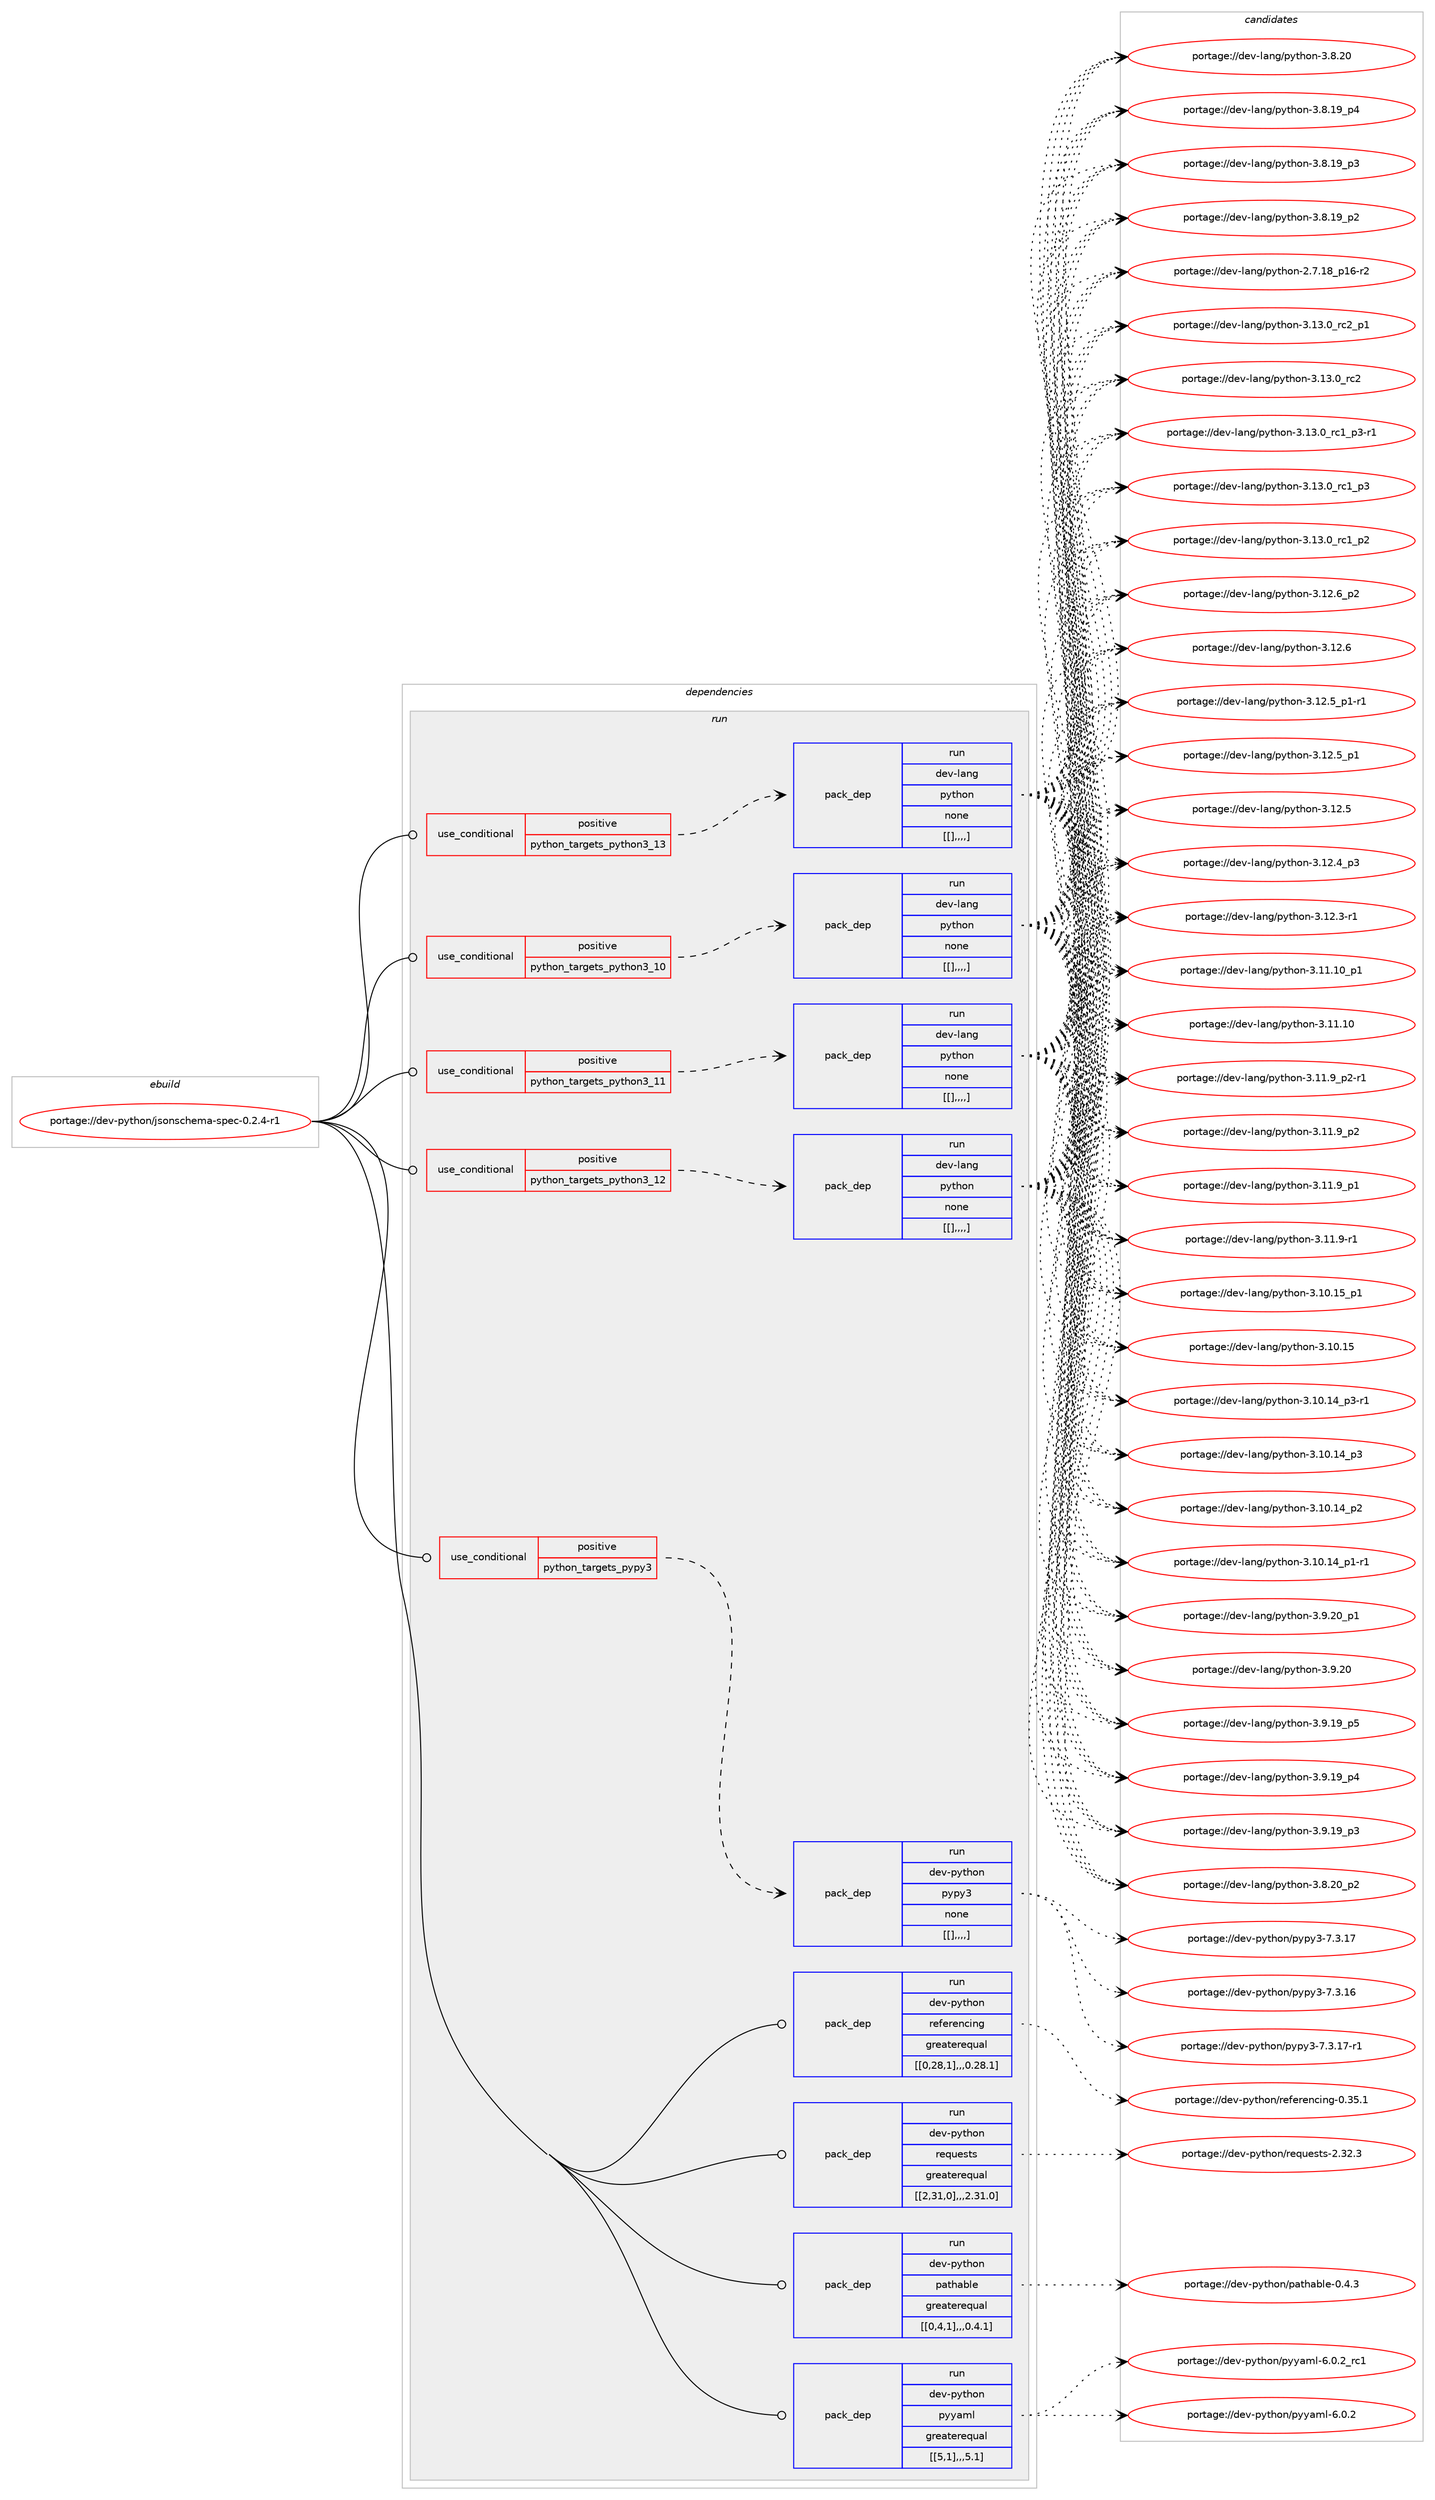 digraph prolog {

# *************
# Graph options
# *************

newrank=true;
concentrate=true;
compound=true;
graph [rankdir=LR,fontname=Helvetica,fontsize=10,ranksep=1.5];#, ranksep=2.5, nodesep=0.2];
edge  [arrowhead=vee];
node  [fontname=Helvetica,fontsize=10];

# **********
# The ebuild
# **********

subgraph cluster_leftcol {
color=gray;
label=<<i>ebuild</i>>;
id [label="portage://dev-python/jsonschema-spec-0.2.4-r1", color=red, width=4, href="../dev-python/jsonschema-spec-0.2.4-r1.svg"];
}

# ****************
# The dependencies
# ****************

subgraph cluster_midcol {
color=gray;
label=<<i>dependencies</i>>;
subgraph cluster_compile {
fillcolor="#eeeeee";
style=filled;
label=<<i>compile</i>>;
}
subgraph cluster_compileandrun {
fillcolor="#eeeeee";
style=filled;
label=<<i>compile and run</i>>;
}
subgraph cluster_run {
fillcolor="#eeeeee";
style=filled;
label=<<i>run</i>>;
subgraph cond35130 {
dependency150967 [label=<<TABLE BORDER="0" CELLBORDER="1" CELLSPACING="0" CELLPADDING="4"><TR><TD ROWSPAN="3" CELLPADDING="10">use_conditional</TD></TR><TR><TD>positive</TD></TR><TR><TD>python_targets_pypy3</TD></TR></TABLE>>, shape=none, color=red];
subgraph pack114623 {
dependency150968 [label=<<TABLE BORDER="0" CELLBORDER="1" CELLSPACING="0" CELLPADDING="4" WIDTH="220"><TR><TD ROWSPAN="6" CELLPADDING="30">pack_dep</TD></TR><TR><TD WIDTH="110">run</TD></TR><TR><TD>dev-python</TD></TR><TR><TD>pypy3</TD></TR><TR><TD>none</TD></TR><TR><TD>[[],,,,]</TD></TR></TABLE>>, shape=none, color=blue];
}
dependency150967:e -> dependency150968:w [weight=20,style="dashed",arrowhead="vee"];
}
id:e -> dependency150967:w [weight=20,style="solid",arrowhead="odot"];
subgraph cond35131 {
dependency150969 [label=<<TABLE BORDER="0" CELLBORDER="1" CELLSPACING="0" CELLPADDING="4"><TR><TD ROWSPAN="3" CELLPADDING="10">use_conditional</TD></TR><TR><TD>positive</TD></TR><TR><TD>python_targets_python3_10</TD></TR></TABLE>>, shape=none, color=red];
subgraph pack114624 {
dependency150970 [label=<<TABLE BORDER="0" CELLBORDER="1" CELLSPACING="0" CELLPADDING="4" WIDTH="220"><TR><TD ROWSPAN="6" CELLPADDING="30">pack_dep</TD></TR><TR><TD WIDTH="110">run</TD></TR><TR><TD>dev-lang</TD></TR><TR><TD>python</TD></TR><TR><TD>none</TD></TR><TR><TD>[[],,,,]</TD></TR></TABLE>>, shape=none, color=blue];
}
dependency150969:e -> dependency150970:w [weight=20,style="dashed",arrowhead="vee"];
}
id:e -> dependency150969:w [weight=20,style="solid",arrowhead="odot"];
subgraph cond35132 {
dependency150971 [label=<<TABLE BORDER="0" CELLBORDER="1" CELLSPACING="0" CELLPADDING="4"><TR><TD ROWSPAN="3" CELLPADDING="10">use_conditional</TD></TR><TR><TD>positive</TD></TR><TR><TD>python_targets_python3_11</TD></TR></TABLE>>, shape=none, color=red];
subgraph pack114625 {
dependency150972 [label=<<TABLE BORDER="0" CELLBORDER="1" CELLSPACING="0" CELLPADDING="4" WIDTH="220"><TR><TD ROWSPAN="6" CELLPADDING="30">pack_dep</TD></TR><TR><TD WIDTH="110">run</TD></TR><TR><TD>dev-lang</TD></TR><TR><TD>python</TD></TR><TR><TD>none</TD></TR><TR><TD>[[],,,,]</TD></TR></TABLE>>, shape=none, color=blue];
}
dependency150971:e -> dependency150972:w [weight=20,style="dashed",arrowhead="vee"];
}
id:e -> dependency150971:w [weight=20,style="solid",arrowhead="odot"];
subgraph cond35133 {
dependency150973 [label=<<TABLE BORDER="0" CELLBORDER="1" CELLSPACING="0" CELLPADDING="4"><TR><TD ROWSPAN="3" CELLPADDING="10">use_conditional</TD></TR><TR><TD>positive</TD></TR><TR><TD>python_targets_python3_12</TD></TR></TABLE>>, shape=none, color=red];
subgraph pack114626 {
dependency150974 [label=<<TABLE BORDER="0" CELLBORDER="1" CELLSPACING="0" CELLPADDING="4" WIDTH="220"><TR><TD ROWSPAN="6" CELLPADDING="30">pack_dep</TD></TR><TR><TD WIDTH="110">run</TD></TR><TR><TD>dev-lang</TD></TR><TR><TD>python</TD></TR><TR><TD>none</TD></TR><TR><TD>[[],,,,]</TD></TR></TABLE>>, shape=none, color=blue];
}
dependency150973:e -> dependency150974:w [weight=20,style="dashed",arrowhead="vee"];
}
id:e -> dependency150973:w [weight=20,style="solid",arrowhead="odot"];
subgraph cond35134 {
dependency150975 [label=<<TABLE BORDER="0" CELLBORDER="1" CELLSPACING="0" CELLPADDING="4"><TR><TD ROWSPAN="3" CELLPADDING="10">use_conditional</TD></TR><TR><TD>positive</TD></TR><TR><TD>python_targets_python3_13</TD></TR></TABLE>>, shape=none, color=red];
subgraph pack114627 {
dependency150976 [label=<<TABLE BORDER="0" CELLBORDER="1" CELLSPACING="0" CELLPADDING="4" WIDTH="220"><TR><TD ROWSPAN="6" CELLPADDING="30">pack_dep</TD></TR><TR><TD WIDTH="110">run</TD></TR><TR><TD>dev-lang</TD></TR><TR><TD>python</TD></TR><TR><TD>none</TD></TR><TR><TD>[[],,,,]</TD></TR></TABLE>>, shape=none, color=blue];
}
dependency150975:e -> dependency150976:w [weight=20,style="dashed",arrowhead="vee"];
}
id:e -> dependency150975:w [weight=20,style="solid",arrowhead="odot"];
subgraph pack114628 {
dependency150977 [label=<<TABLE BORDER="0" CELLBORDER="1" CELLSPACING="0" CELLPADDING="4" WIDTH="220"><TR><TD ROWSPAN="6" CELLPADDING="30">pack_dep</TD></TR><TR><TD WIDTH="110">run</TD></TR><TR><TD>dev-python</TD></TR><TR><TD>pathable</TD></TR><TR><TD>greaterequal</TD></TR><TR><TD>[[0,4,1],,,0.4.1]</TD></TR></TABLE>>, shape=none, color=blue];
}
id:e -> dependency150977:w [weight=20,style="solid",arrowhead="odot"];
subgraph pack114629 {
dependency150978 [label=<<TABLE BORDER="0" CELLBORDER="1" CELLSPACING="0" CELLPADDING="4" WIDTH="220"><TR><TD ROWSPAN="6" CELLPADDING="30">pack_dep</TD></TR><TR><TD WIDTH="110">run</TD></TR><TR><TD>dev-python</TD></TR><TR><TD>pyyaml</TD></TR><TR><TD>greaterequal</TD></TR><TR><TD>[[5,1],,,5.1]</TD></TR></TABLE>>, shape=none, color=blue];
}
id:e -> dependency150978:w [weight=20,style="solid",arrowhead="odot"];
subgraph pack114630 {
dependency150979 [label=<<TABLE BORDER="0" CELLBORDER="1" CELLSPACING="0" CELLPADDING="4" WIDTH="220"><TR><TD ROWSPAN="6" CELLPADDING="30">pack_dep</TD></TR><TR><TD WIDTH="110">run</TD></TR><TR><TD>dev-python</TD></TR><TR><TD>referencing</TD></TR><TR><TD>greaterequal</TD></TR><TR><TD>[[0,28,1],,,0.28.1]</TD></TR></TABLE>>, shape=none, color=blue];
}
id:e -> dependency150979:w [weight=20,style="solid",arrowhead="odot"];
subgraph pack114631 {
dependency150980 [label=<<TABLE BORDER="0" CELLBORDER="1" CELLSPACING="0" CELLPADDING="4" WIDTH="220"><TR><TD ROWSPAN="6" CELLPADDING="30">pack_dep</TD></TR><TR><TD WIDTH="110">run</TD></TR><TR><TD>dev-python</TD></TR><TR><TD>requests</TD></TR><TR><TD>greaterequal</TD></TR><TR><TD>[[2,31,0],,,2.31.0]</TD></TR></TABLE>>, shape=none, color=blue];
}
id:e -> dependency150980:w [weight=20,style="solid",arrowhead="odot"];
}
}

# **************
# The candidates
# **************

subgraph cluster_choices {
rank=same;
color=gray;
label=<<i>candidates</i>>;

subgraph choice114623 {
color=black;
nodesep=1;
choice100101118451121211161041111104711212111212151455546514649554511449 [label="portage://dev-python/pypy3-7.3.17-r1", color=red, width=4,href="../dev-python/pypy3-7.3.17-r1.svg"];
choice10010111845112121116104111110471121211121215145554651464955 [label="portage://dev-python/pypy3-7.3.17", color=red, width=4,href="../dev-python/pypy3-7.3.17.svg"];
choice10010111845112121116104111110471121211121215145554651464954 [label="portage://dev-python/pypy3-7.3.16", color=red, width=4,href="../dev-python/pypy3-7.3.16.svg"];
dependency150968:e -> choice100101118451121211161041111104711212111212151455546514649554511449:w [style=dotted,weight="100"];
dependency150968:e -> choice10010111845112121116104111110471121211121215145554651464955:w [style=dotted,weight="100"];
dependency150968:e -> choice10010111845112121116104111110471121211121215145554651464954:w [style=dotted,weight="100"];
}
subgraph choice114624 {
color=black;
nodesep=1;
choice100101118451089711010347112121116104111110455146495146489511499509511249 [label="portage://dev-lang/python-3.13.0_rc2_p1", color=red, width=4,href="../dev-lang/python-3.13.0_rc2_p1.svg"];
choice10010111845108971101034711212111610411111045514649514648951149950 [label="portage://dev-lang/python-3.13.0_rc2", color=red, width=4,href="../dev-lang/python-3.13.0_rc2.svg"];
choice1001011184510897110103471121211161041111104551464951464895114994995112514511449 [label="portage://dev-lang/python-3.13.0_rc1_p3-r1", color=red, width=4,href="../dev-lang/python-3.13.0_rc1_p3-r1.svg"];
choice100101118451089711010347112121116104111110455146495146489511499499511251 [label="portage://dev-lang/python-3.13.0_rc1_p3", color=red, width=4,href="../dev-lang/python-3.13.0_rc1_p3.svg"];
choice100101118451089711010347112121116104111110455146495146489511499499511250 [label="portage://dev-lang/python-3.13.0_rc1_p2", color=red, width=4,href="../dev-lang/python-3.13.0_rc1_p2.svg"];
choice100101118451089711010347112121116104111110455146495046549511250 [label="portage://dev-lang/python-3.12.6_p2", color=red, width=4,href="../dev-lang/python-3.12.6_p2.svg"];
choice10010111845108971101034711212111610411111045514649504654 [label="portage://dev-lang/python-3.12.6", color=red, width=4,href="../dev-lang/python-3.12.6.svg"];
choice1001011184510897110103471121211161041111104551464950465395112494511449 [label="portage://dev-lang/python-3.12.5_p1-r1", color=red, width=4,href="../dev-lang/python-3.12.5_p1-r1.svg"];
choice100101118451089711010347112121116104111110455146495046539511249 [label="portage://dev-lang/python-3.12.5_p1", color=red, width=4,href="../dev-lang/python-3.12.5_p1.svg"];
choice10010111845108971101034711212111610411111045514649504653 [label="portage://dev-lang/python-3.12.5", color=red, width=4,href="../dev-lang/python-3.12.5.svg"];
choice100101118451089711010347112121116104111110455146495046529511251 [label="portage://dev-lang/python-3.12.4_p3", color=red, width=4,href="../dev-lang/python-3.12.4_p3.svg"];
choice100101118451089711010347112121116104111110455146495046514511449 [label="portage://dev-lang/python-3.12.3-r1", color=red, width=4,href="../dev-lang/python-3.12.3-r1.svg"];
choice10010111845108971101034711212111610411111045514649494649489511249 [label="portage://dev-lang/python-3.11.10_p1", color=red, width=4,href="../dev-lang/python-3.11.10_p1.svg"];
choice1001011184510897110103471121211161041111104551464949464948 [label="portage://dev-lang/python-3.11.10", color=red, width=4,href="../dev-lang/python-3.11.10.svg"];
choice1001011184510897110103471121211161041111104551464949465795112504511449 [label="portage://dev-lang/python-3.11.9_p2-r1", color=red, width=4,href="../dev-lang/python-3.11.9_p2-r1.svg"];
choice100101118451089711010347112121116104111110455146494946579511250 [label="portage://dev-lang/python-3.11.9_p2", color=red, width=4,href="../dev-lang/python-3.11.9_p2.svg"];
choice100101118451089711010347112121116104111110455146494946579511249 [label="portage://dev-lang/python-3.11.9_p1", color=red, width=4,href="../dev-lang/python-3.11.9_p1.svg"];
choice100101118451089711010347112121116104111110455146494946574511449 [label="portage://dev-lang/python-3.11.9-r1", color=red, width=4,href="../dev-lang/python-3.11.9-r1.svg"];
choice10010111845108971101034711212111610411111045514649484649539511249 [label="portage://dev-lang/python-3.10.15_p1", color=red, width=4,href="../dev-lang/python-3.10.15_p1.svg"];
choice1001011184510897110103471121211161041111104551464948464953 [label="portage://dev-lang/python-3.10.15", color=red, width=4,href="../dev-lang/python-3.10.15.svg"];
choice100101118451089711010347112121116104111110455146494846495295112514511449 [label="portage://dev-lang/python-3.10.14_p3-r1", color=red, width=4,href="../dev-lang/python-3.10.14_p3-r1.svg"];
choice10010111845108971101034711212111610411111045514649484649529511251 [label="portage://dev-lang/python-3.10.14_p3", color=red, width=4,href="../dev-lang/python-3.10.14_p3.svg"];
choice10010111845108971101034711212111610411111045514649484649529511250 [label="portage://dev-lang/python-3.10.14_p2", color=red, width=4,href="../dev-lang/python-3.10.14_p2.svg"];
choice100101118451089711010347112121116104111110455146494846495295112494511449 [label="portage://dev-lang/python-3.10.14_p1-r1", color=red, width=4,href="../dev-lang/python-3.10.14_p1-r1.svg"];
choice100101118451089711010347112121116104111110455146574650489511249 [label="portage://dev-lang/python-3.9.20_p1", color=red, width=4,href="../dev-lang/python-3.9.20_p1.svg"];
choice10010111845108971101034711212111610411111045514657465048 [label="portage://dev-lang/python-3.9.20", color=red, width=4,href="../dev-lang/python-3.9.20.svg"];
choice100101118451089711010347112121116104111110455146574649579511253 [label="portage://dev-lang/python-3.9.19_p5", color=red, width=4,href="../dev-lang/python-3.9.19_p5.svg"];
choice100101118451089711010347112121116104111110455146574649579511252 [label="portage://dev-lang/python-3.9.19_p4", color=red, width=4,href="../dev-lang/python-3.9.19_p4.svg"];
choice100101118451089711010347112121116104111110455146574649579511251 [label="portage://dev-lang/python-3.9.19_p3", color=red, width=4,href="../dev-lang/python-3.9.19_p3.svg"];
choice100101118451089711010347112121116104111110455146564650489511250 [label="portage://dev-lang/python-3.8.20_p2", color=red, width=4,href="../dev-lang/python-3.8.20_p2.svg"];
choice10010111845108971101034711212111610411111045514656465048 [label="portage://dev-lang/python-3.8.20", color=red, width=4,href="../dev-lang/python-3.8.20.svg"];
choice100101118451089711010347112121116104111110455146564649579511252 [label="portage://dev-lang/python-3.8.19_p4", color=red, width=4,href="../dev-lang/python-3.8.19_p4.svg"];
choice100101118451089711010347112121116104111110455146564649579511251 [label="portage://dev-lang/python-3.8.19_p3", color=red, width=4,href="../dev-lang/python-3.8.19_p3.svg"];
choice100101118451089711010347112121116104111110455146564649579511250 [label="portage://dev-lang/python-3.8.19_p2", color=red, width=4,href="../dev-lang/python-3.8.19_p2.svg"];
choice100101118451089711010347112121116104111110455046554649569511249544511450 [label="portage://dev-lang/python-2.7.18_p16-r2", color=red, width=4,href="../dev-lang/python-2.7.18_p16-r2.svg"];
dependency150970:e -> choice100101118451089711010347112121116104111110455146495146489511499509511249:w [style=dotted,weight="100"];
dependency150970:e -> choice10010111845108971101034711212111610411111045514649514648951149950:w [style=dotted,weight="100"];
dependency150970:e -> choice1001011184510897110103471121211161041111104551464951464895114994995112514511449:w [style=dotted,weight="100"];
dependency150970:e -> choice100101118451089711010347112121116104111110455146495146489511499499511251:w [style=dotted,weight="100"];
dependency150970:e -> choice100101118451089711010347112121116104111110455146495146489511499499511250:w [style=dotted,weight="100"];
dependency150970:e -> choice100101118451089711010347112121116104111110455146495046549511250:w [style=dotted,weight="100"];
dependency150970:e -> choice10010111845108971101034711212111610411111045514649504654:w [style=dotted,weight="100"];
dependency150970:e -> choice1001011184510897110103471121211161041111104551464950465395112494511449:w [style=dotted,weight="100"];
dependency150970:e -> choice100101118451089711010347112121116104111110455146495046539511249:w [style=dotted,weight="100"];
dependency150970:e -> choice10010111845108971101034711212111610411111045514649504653:w [style=dotted,weight="100"];
dependency150970:e -> choice100101118451089711010347112121116104111110455146495046529511251:w [style=dotted,weight="100"];
dependency150970:e -> choice100101118451089711010347112121116104111110455146495046514511449:w [style=dotted,weight="100"];
dependency150970:e -> choice10010111845108971101034711212111610411111045514649494649489511249:w [style=dotted,weight="100"];
dependency150970:e -> choice1001011184510897110103471121211161041111104551464949464948:w [style=dotted,weight="100"];
dependency150970:e -> choice1001011184510897110103471121211161041111104551464949465795112504511449:w [style=dotted,weight="100"];
dependency150970:e -> choice100101118451089711010347112121116104111110455146494946579511250:w [style=dotted,weight="100"];
dependency150970:e -> choice100101118451089711010347112121116104111110455146494946579511249:w [style=dotted,weight="100"];
dependency150970:e -> choice100101118451089711010347112121116104111110455146494946574511449:w [style=dotted,weight="100"];
dependency150970:e -> choice10010111845108971101034711212111610411111045514649484649539511249:w [style=dotted,weight="100"];
dependency150970:e -> choice1001011184510897110103471121211161041111104551464948464953:w [style=dotted,weight="100"];
dependency150970:e -> choice100101118451089711010347112121116104111110455146494846495295112514511449:w [style=dotted,weight="100"];
dependency150970:e -> choice10010111845108971101034711212111610411111045514649484649529511251:w [style=dotted,weight="100"];
dependency150970:e -> choice10010111845108971101034711212111610411111045514649484649529511250:w [style=dotted,weight="100"];
dependency150970:e -> choice100101118451089711010347112121116104111110455146494846495295112494511449:w [style=dotted,weight="100"];
dependency150970:e -> choice100101118451089711010347112121116104111110455146574650489511249:w [style=dotted,weight="100"];
dependency150970:e -> choice10010111845108971101034711212111610411111045514657465048:w [style=dotted,weight="100"];
dependency150970:e -> choice100101118451089711010347112121116104111110455146574649579511253:w [style=dotted,weight="100"];
dependency150970:e -> choice100101118451089711010347112121116104111110455146574649579511252:w [style=dotted,weight="100"];
dependency150970:e -> choice100101118451089711010347112121116104111110455146574649579511251:w [style=dotted,weight="100"];
dependency150970:e -> choice100101118451089711010347112121116104111110455146564650489511250:w [style=dotted,weight="100"];
dependency150970:e -> choice10010111845108971101034711212111610411111045514656465048:w [style=dotted,weight="100"];
dependency150970:e -> choice100101118451089711010347112121116104111110455146564649579511252:w [style=dotted,weight="100"];
dependency150970:e -> choice100101118451089711010347112121116104111110455146564649579511251:w [style=dotted,weight="100"];
dependency150970:e -> choice100101118451089711010347112121116104111110455146564649579511250:w [style=dotted,weight="100"];
dependency150970:e -> choice100101118451089711010347112121116104111110455046554649569511249544511450:w [style=dotted,weight="100"];
}
subgraph choice114625 {
color=black;
nodesep=1;
choice100101118451089711010347112121116104111110455146495146489511499509511249 [label="portage://dev-lang/python-3.13.0_rc2_p1", color=red, width=4,href="../dev-lang/python-3.13.0_rc2_p1.svg"];
choice10010111845108971101034711212111610411111045514649514648951149950 [label="portage://dev-lang/python-3.13.0_rc2", color=red, width=4,href="../dev-lang/python-3.13.0_rc2.svg"];
choice1001011184510897110103471121211161041111104551464951464895114994995112514511449 [label="portage://dev-lang/python-3.13.0_rc1_p3-r1", color=red, width=4,href="../dev-lang/python-3.13.0_rc1_p3-r1.svg"];
choice100101118451089711010347112121116104111110455146495146489511499499511251 [label="portage://dev-lang/python-3.13.0_rc1_p3", color=red, width=4,href="../dev-lang/python-3.13.0_rc1_p3.svg"];
choice100101118451089711010347112121116104111110455146495146489511499499511250 [label="portage://dev-lang/python-3.13.0_rc1_p2", color=red, width=4,href="../dev-lang/python-3.13.0_rc1_p2.svg"];
choice100101118451089711010347112121116104111110455146495046549511250 [label="portage://dev-lang/python-3.12.6_p2", color=red, width=4,href="../dev-lang/python-3.12.6_p2.svg"];
choice10010111845108971101034711212111610411111045514649504654 [label="portage://dev-lang/python-3.12.6", color=red, width=4,href="../dev-lang/python-3.12.6.svg"];
choice1001011184510897110103471121211161041111104551464950465395112494511449 [label="portage://dev-lang/python-3.12.5_p1-r1", color=red, width=4,href="../dev-lang/python-3.12.5_p1-r1.svg"];
choice100101118451089711010347112121116104111110455146495046539511249 [label="portage://dev-lang/python-3.12.5_p1", color=red, width=4,href="../dev-lang/python-3.12.5_p1.svg"];
choice10010111845108971101034711212111610411111045514649504653 [label="portage://dev-lang/python-3.12.5", color=red, width=4,href="../dev-lang/python-3.12.5.svg"];
choice100101118451089711010347112121116104111110455146495046529511251 [label="portage://dev-lang/python-3.12.4_p3", color=red, width=4,href="../dev-lang/python-3.12.4_p3.svg"];
choice100101118451089711010347112121116104111110455146495046514511449 [label="portage://dev-lang/python-3.12.3-r1", color=red, width=4,href="../dev-lang/python-3.12.3-r1.svg"];
choice10010111845108971101034711212111610411111045514649494649489511249 [label="portage://dev-lang/python-3.11.10_p1", color=red, width=4,href="../dev-lang/python-3.11.10_p1.svg"];
choice1001011184510897110103471121211161041111104551464949464948 [label="portage://dev-lang/python-3.11.10", color=red, width=4,href="../dev-lang/python-3.11.10.svg"];
choice1001011184510897110103471121211161041111104551464949465795112504511449 [label="portage://dev-lang/python-3.11.9_p2-r1", color=red, width=4,href="../dev-lang/python-3.11.9_p2-r1.svg"];
choice100101118451089711010347112121116104111110455146494946579511250 [label="portage://dev-lang/python-3.11.9_p2", color=red, width=4,href="../dev-lang/python-3.11.9_p2.svg"];
choice100101118451089711010347112121116104111110455146494946579511249 [label="portage://dev-lang/python-3.11.9_p1", color=red, width=4,href="../dev-lang/python-3.11.9_p1.svg"];
choice100101118451089711010347112121116104111110455146494946574511449 [label="portage://dev-lang/python-3.11.9-r1", color=red, width=4,href="../dev-lang/python-3.11.9-r1.svg"];
choice10010111845108971101034711212111610411111045514649484649539511249 [label="portage://dev-lang/python-3.10.15_p1", color=red, width=4,href="../dev-lang/python-3.10.15_p1.svg"];
choice1001011184510897110103471121211161041111104551464948464953 [label="portage://dev-lang/python-3.10.15", color=red, width=4,href="../dev-lang/python-3.10.15.svg"];
choice100101118451089711010347112121116104111110455146494846495295112514511449 [label="portage://dev-lang/python-3.10.14_p3-r1", color=red, width=4,href="../dev-lang/python-3.10.14_p3-r1.svg"];
choice10010111845108971101034711212111610411111045514649484649529511251 [label="portage://dev-lang/python-3.10.14_p3", color=red, width=4,href="../dev-lang/python-3.10.14_p3.svg"];
choice10010111845108971101034711212111610411111045514649484649529511250 [label="portage://dev-lang/python-3.10.14_p2", color=red, width=4,href="../dev-lang/python-3.10.14_p2.svg"];
choice100101118451089711010347112121116104111110455146494846495295112494511449 [label="portage://dev-lang/python-3.10.14_p1-r1", color=red, width=4,href="../dev-lang/python-3.10.14_p1-r1.svg"];
choice100101118451089711010347112121116104111110455146574650489511249 [label="portage://dev-lang/python-3.9.20_p1", color=red, width=4,href="../dev-lang/python-3.9.20_p1.svg"];
choice10010111845108971101034711212111610411111045514657465048 [label="portage://dev-lang/python-3.9.20", color=red, width=4,href="../dev-lang/python-3.9.20.svg"];
choice100101118451089711010347112121116104111110455146574649579511253 [label="portage://dev-lang/python-3.9.19_p5", color=red, width=4,href="../dev-lang/python-3.9.19_p5.svg"];
choice100101118451089711010347112121116104111110455146574649579511252 [label="portage://dev-lang/python-3.9.19_p4", color=red, width=4,href="../dev-lang/python-3.9.19_p4.svg"];
choice100101118451089711010347112121116104111110455146574649579511251 [label="portage://dev-lang/python-3.9.19_p3", color=red, width=4,href="../dev-lang/python-3.9.19_p3.svg"];
choice100101118451089711010347112121116104111110455146564650489511250 [label="portage://dev-lang/python-3.8.20_p2", color=red, width=4,href="../dev-lang/python-3.8.20_p2.svg"];
choice10010111845108971101034711212111610411111045514656465048 [label="portage://dev-lang/python-3.8.20", color=red, width=4,href="../dev-lang/python-3.8.20.svg"];
choice100101118451089711010347112121116104111110455146564649579511252 [label="portage://dev-lang/python-3.8.19_p4", color=red, width=4,href="../dev-lang/python-3.8.19_p4.svg"];
choice100101118451089711010347112121116104111110455146564649579511251 [label="portage://dev-lang/python-3.8.19_p3", color=red, width=4,href="../dev-lang/python-3.8.19_p3.svg"];
choice100101118451089711010347112121116104111110455146564649579511250 [label="portage://dev-lang/python-3.8.19_p2", color=red, width=4,href="../dev-lang/python-3.8.19_p2.svg"];
choice100101118451089711010347112121116104111110455046554649569511249544511450 [label="portage://dev-lang/python-2.7.18_p16-r2", color=red, width=4,href="../dev-lang/python-2.7.18_p16-r2.svg"];
dependency150972:e -> choice100101118451089711010347112121116104111110455146495146489511499509511249:w [style=dotted,weight="100"];
dependency150972:e -> choice10010111845108971101034711212111610411111045514649514648951149950:w [style=dotted,weight="100"];
dependency150972:e -> choice1001011184510897110103471121211161041111104551464951464895114994995112514511449:w [style=dotted,weight="100"];
dependency150972:e -> choice100101118451089711010347112121116104111110455146495146489511499499511251:w [style=dotted,weight="100"];
dependency150972:e -> choice100101118451089711010347112121116104111110455146495146489511499499511250:w [style=dotted,weight="100"];
dependency150972:e -> choice100101118451089711010347112121116104111110455146495046549511250:w [style=dotted,weight="100"];
dependency150972:e -> choice10010111845108971101034711212111610411111045514649504654:w [style=dotted,weight="100"];
dependency150972:e -> choice1001011184510897110103471121211161041111104551464950465395112494511449:w [style=dotted,weight="100"];
dependency150972:e -> choice100101118451089711010347112121116104111110455146495046539511249:w [style=dotted,weight="100"];
dependency150972:e -> choice10010111845108971101034711212111610411111045514649504653:w [style=dotted,weight="100"];
dependency150972:e -> choice100101118451089711010347112121116104111110455146495046529511251:w [style=dotted,weight="100"];
dependency150972:e -> choice100101118451089711010347112121116104111110455146495046514511449:w [style=dotted,weight="100"];
dependency150972:e -> choice10010111845108971101034711212111610411111045514649494649489511249:w [style=dotted,weight="100"];
dependency150972:e -> choice1001011184510897110103471121211161041111104551464949464948:w [style=dotted,weight="100"];
dependency150972:e -> choice1001011184510897110103471121211161041111104551464949465795112504511449:w [style=dotted,weight="100"];
dependency150972:e -> choice100101118451089711010347112121116104111110455146494946579511250:w [style=dotted,weight="100"];
dependency150972:e -> choice100101118451089711010347112121116104111110455146494946579511249:w [style=dotted,weight="100"];
dependency150972:e -> choice100101118451089711010347112121116104111110455146494946574511449:w [style=dotted,weight="100"];
dependency150972:e -> choice10010111845108971101034711212111610411111045514649484649539511249:w [style=dotted,weight="100"];
dependency150972:e -> choice1001011184510897110103471121211161041111104551464948464953:w [style=dotted,weight="100"];
dependency150972:e -> choice100101118451089711010347112121116104111110455146494846495295112514511449:w [style=dotted,weight="100"];
dependency150972:e -> choice10010111845108971101034711212111610411111045514649484649529511251:w [style=dotted,weight="100"];
dependency150972:e -> choice10010111845108971101034711212111610411111045514649484649529511250:w [style=dotted,weight="100"];
dependency150972:e -> choice100101118451089711010347112121116104111110455146494846495295112494511449:w [style=dotted,weight="100"];
dependency150972:e -> choice100101118451089711010347112121116104111110455146574650489511249:w [style=dotted,weight="100"];
dependency150972:e -> choice10010111845108971101034711212111610411111045514657465048:w [style=dotted,weight="100"];
dependency150972:e -> choice100101118451089711010347112121116104111110455146574649579511253:w [style=dotted,weight="100"];
dependency150972:e -> choice100101118451089711010347112121116104111110455146574649579511252:w [style=dotted,weight="100"];
dependency150972:e -> choice100101118451089711010347112121116104111110455146574649579511251:w [style=dotted,weight="100"];
dependency150972:e -> choice100101118451089711010347112121116104111110455146564650489511250:w [style=dotted,weight="100"];
dependency150972:e -> choice10010111845108971101034711212111610411111045514656465048:w [style=dotted,weight="100"];
dependency150972:e -> choice100101118451089711010347112121116104111110455146564649579511252:w [style=dotted,weight="100"];
dependency150972:e -> choice100101118451089711010347112121116104111110455146564649579511251:w [style=dotted,weight="100"];
dependency150972:e -> choice100101118451089711010347112121116104111110455146564649579511250:w [style=dotted,weight="100"];
dependency150972:e -> choice100101118451089711010347112121116104111110455046554649569511249544511450:w [style=dotted,weight="100"];
}
subgraph choice114626 {
color=black;
nodesep=1;
choice100101118451089711010347112121116104111110455146495146489511499509511249 [label="portage://dev-lang/python-3.13.0_rc2_p1", color=red, width=4,href="../dev-lang/python-3.13.0_rc2_p1.svg"];
choice10010111845108971101034711212111610411111045514649514648951149950 [label="portage://dev-lang/python-3.13.0_rc2", color=red, width=4,href="../dev-lang/python-3.13.0_rc2.svg"];
choice1001011184510897110103471121211161041111104551464951464895114994995112514511449 [label="portage://dev-lang/python-3.13.0_rc1_p3-r1", color=red, width=4,href="../dev-lang/python-3.13.0_rc1_p3-r1.svg"];
choice100101118451089711010347112121116104111110455146495146489511499499511251 [label="portage://dev-lang/python-3.13.0_rc1_p3", color=red, width=4,href="../dev-lang/python-3.13.0_rc1_p3.svg"];
choice100101118451089711010347112121116104111110455146495146489511499499511250 [label="portage://dev-lang/python-3.13.0_rc1_p2", color=red, width=4,href="../dev-lang/python-3.13.0_rc1_p2.svg"];
choice100101118451089711010347112121116104111110455146495046549511250 [label="portage://dev-lang/python-3.12.6_p2", color=red, width=4,href="../dev-lang/python-3.12.6_p2.svg"];
choice10010111845108971101034711212111610411111045514649504654 [label="portage://dev-lang/python-3.12.6", color=red, width=4,href="../dev-lang/python-3.12.6.svg"];
choice1001011184510897110103471121211161041111104551464950465395112494511449 [label="portage://dev-lang/python-3.12.5_p1-r1", color=red, width=4,href="../dev-lang/python-3.12.5_p1-r1.svg"];
choice100101118451089711010347112121116104111110455146495046539511249 [label="portage://dev-lang/python-3.12.5_p1", color=red, width=4,href="../dev-lang/python-3.12.5_p1.svg"];
choice10010111845108971101034711212111610411111045514649504653 [label="portage://dev-lang/python-3.12.5", color=red, width=4,href="../dev-lang/python-3.12.5.svg"];
choice100101118451089711010347112121116104111110455146495046529511251 [label="portage://dev-lang/python-3.12.4_p3", color=red, width=4,href="../dev-lang/python-3.12.4_p3.svg"];
choice100101118451089711010347112121116104111110455146495046514511449 [label="portage://dev-lang/python-3.12.3-r1", color=red, width=4,href="../dev-lang/python-3.12.3-r1.svg"];
choice10010111845108971101034711212111610411111045514649494649489511249 [label="portage://dev-lang/python-3.11.10_p1", color=red, width=4,href="../dev-lang/python-3.11.10_p1.svg"];
choice1001011184510897110103471121211161041111104551464949464948 [label="portage://dev-lang/python-3.11.10", color=red, width=4,href="../dev-lang/python-3.11.10.svg"];
choice1001011184510897110103471121211161041111104551464949465795112504511449 [label="portage://dev-lang/python-3.11.9_p2-r1", color=red, width=4,href="../dev-lang/python-3.11.9_p2-r1.svg"];
choice100101118451089711010347112121116104111110455146494946579511250 [label="portage://dev-lang/python-3.11.9_p2", color=red, width=4,href="../dev-lang/python-3.11.9_p2.svg"];
choice100101118451089711010347112121116104111110455146494946579511249 [label="portage://dev-lang/python-3.11.9_p1", color=red, width=4,href="../dev-lang/python-3.11.9_p1.svg"];
choice100101118451089711010347112121116104111110455146494946574511449 [label="portage://dev-lang/python-3.11.9-r1", color=red, width=4,href="../dev-lang/python-3.11.9-r1.svg"];
choice10010111845108971101034711212111610411111045514649484649539511249 [label="portage://dev-lang/python-3.10.15_p1", color=red, width=4,href="../dev-lang/python-3.10.15_p1.svg"];
choice1001011184510897110103471121211161041111104551464948464953 [label="portage://dev-lang/python-3.10.15", color=red, width=4,href="../dev-lang/python-3.10.15.svg"];
choice100101118451089711010347112121116104111110455146494846495295112514511449 [label="portage://dev-lang/python-3.10.14_p3-r1", color=red, width=4,href="../dev-lang/python-3.10.14_p3-r1.svg"];
choice10010111845108971101034711212111610411111045514649484649529511251 [label="portage://dev-lang/python-3.10.14_p3", color=red, width=4,href="../dev-lang/python-3.10.14_p3.svg"];
choice10010111845108971101034711212111610411111045514649484649529511250 [label="portage://dev-lang/python-3.10.14_p2", color=red, width=4,href="../dev-lang/python-3.10.14_p2.svg"];
choice100101118451089711010347112121116104111110455146494846495295112494511449 [label="portage://dev-lang/python-3.10.14_p1-r1", color=red, width=4,href="../dev-lang/python-3.10.14_p1-r1.svg"];
choice100101118451089711010347112121116104111110455146574650489511249 [label="portage://dev-lang/python-3.9.20_p1", color=red, width=4,href="../dev-lang/python-3.9.20_p1.svg"];
choice10010111845108971101034711212111610411111045514657465048 [label="portage://dev-lang/python-3.9.20", color=red, width=4,href="../dev-lang/python-3.9.20.svg"];
choice100101118451089711010347112121116104111110455146574649579511253 [label="portage://dev-lang/python-3.9.19_p5", color=red, width=4,href="../dev-lang/python-3.9.19_p5.svg"];
choice100101118451089711010347112121116104111110455146574649579511252 [label="portage://dev-lang/python-3.9.19_p4", color=red, width=4,href="../dev-lang/python-3.9.19_p4.svg"];
choice100101118451089711010347112121116104111110455146574649579511251 [label="portage://dev-lang/python-3.9.19_p3", color=red, width=4,href="../dev-lang/python-3.9.19_p3.svg"];
choice100101118451089711010347112121116104111110455146564650489511250 [label="portage://dev-lang/python-3.8.20_p2", color=red, width=4,href="../dev-lang/python-3.8.20_p2.svg"];
choice10010111845108971101034711212111610411111045514656465048 [label="portage://dev-lang/python-3.8.20", color=red, width=4,href="../dev-lang/python-3.8.20.svg"];
choice100101118451089711010347112121116104111110455146564649579511252 [label="portage://dev-lang/python-3.8.19_p4", color=red, width=4,href="../dev-lang/python-3.8.19_p4.svg"];
choice100101118451089711010347112121116104111110455146564649579511251 [label="portage://dev-lang/python-3.8.19_p3", color=red, width=4,href="../dev-lang/python-3.8.19_p3.svg"];
choice100101118451089711010347112121116104111110455146564649579511250 [label="portage://dev-lang/python-3.8.19_p2", color=red, width=4,href="../dev-lang/python-3.8.19_p2.svg"];
choice100101118451089711010347112121116104111110455046554649569511249544511450 [label="portage://dev-lang/python-2.7.18_p16-r2", color=red, width=4,href="../dev-lang/python-2.7.18_p16-r2.svg"];
dependency150974:e -> choice100101118451089711010347112121116104111110455146495146489511499509511249:w [style=dotted,weight="100"];
dependency150974:e -> choice10010111845108971101034711212111610411111045514649514648951149950:w [style=dotted,weight="100"];
dependency150974:e -> choice1001011184510897110103471121211161041111104551464951464895114994995112514511449:w [style=dotted,weight="100"];
dependency150974:e -> choice100101118451089711010347112121116104111110455146495146489511499499511251:w [style=dotted,weight="100"];
dependency150974:e -> choice100101118451089711010347112121116104111110455146495146489511499499511250:w [style=dotted,weight="100"];
dependency150974:e -> choice100101118451089711010347112121116104111110455146495046549511250:w [style=dotted,weight="100"];
dependency150974:e -> choice10010111845108971101034711212111610411111045514649504654:w [style=dotted,weight="100"];
dependency150974:e -> choice1001011184510897110103471121211161041111104551464950465395112494511449:w [style=dotted,weight="100"];
dependency150974:e -> choice100101118451089711010347112121116104111110455146495046539511249:w [style=dotted,weight="100"];
dependency150974:e -> choice10010111845108971101034711212111610411111045514649504653:w [style=dotted,weight="100"];
dependency150974:e -> choice100101118451089711010347112121116104111110455146495046529511251:w [style=dotted,weight="100"];
dependency150974:e -> choice100101118451089711010347112121116104111110455146495046514511449:w [style=dotted,weight="100"];
dependency150974:e -> choice10010111845108971101034711212111610411111045514649494649489511249:w [style=dotted,weight="100"];
dependency150974:e -> choice1001011184510897110103471121211161041111104551464949464948:w [style=dotted,weight="100"];
dependency150974:e -> choice1001011184510897110103471121211161041111104551464949465795112504511449:w [style=dotted,weight="100"];
dependency150974:e -> choice100101118451089711010347112121116104111110455146494946579511250:w [style=dotted,weight="100"];
dependency150974:e -> choice100101118451089711010347112121116104111110455146494946579511249:w [style=dotted,weight="100"];
dependency150974:e -> choice100101118451089711010347112121116104111110455146494946574511449:w [style=dotted,weight="100"];
dependency150974:e -> choice10010111845108971101034711212111610411111045514649484649539511249:w [style=dotted,weight="100"];
dependency150974:e -> choice1001011184510897110103471121211161041111104551464948464953:w [style=dotted,weight="100"];
dependency150974:e -> choice100101118451089711010347112121116104111110455146494846495295112514511449:w [style=dotted,weight="100"];
dependency150974:e -> choice10010111845108971101034711212111610411111045514649484649529511251:w [style=dotted,weight="100"];
dependency150974:e -> choice10010111845108971101034711212111610411111045514649484649529511250:w [style=dotted,weight="100"];
dependency150974:e -> choice100101118451089711010347112121116104111110455146494846495295112494511449:w [style=dotted,weight="100"];
dependency150974:e -> choice100101118451089711010347112121116104111110455146574650489511249:w [style=dotted,weight="100"];
dependency150974:e -> choice10010111845108971101034711212111610411111045514657465048:w [style=dotted,weight="100"];
dependency150974:e -> choice100101118451089711010347112121116104111110455146574649579511253:w [style=dotted,weight="100"];
dependency150974:e -> choice100101118451089711010347112121116104111110455146574649579511252:w [style=dotted,weight="100"];
dependency150974:e -> choice100101118451089711010347112121116104111110455146574649579511251:w [style=dotted,weight="100"];
dependency150974:e -> choice100101118451089711010347112121116104111110455146564650489511250:w [style=dotted,weight="100"];
dependency150974:e -> choice10010111845108971101034711212111610411111045514656465048:w [style=dotted,weight="100"];
dependency150974:e -> choice100101118451089711010347112121116104111110455146564649579511252:w [style=dotted,weight="100"];
dependency150974:e -> choice100101118451089711010347112121116104111110455146564649579511251:w [style=dotted,weight="100"];
dependency150974:e -> choice100101118451089711010347112121116104111110455146564649579511250:w [style=dotted,weight="100"];
dependency150974:e -> choice100101118451089711010347112121116104111110455046554649569511249544511450:w [style=dotted,weight="100"];
}
subgraph choice114627 {
color=black;
nodesep=1;
choice100101118451089711010347112121116104111110455146495146489511499509511249 [label="portage://dev-lang/python-3.13.0_rc2_p1", color=red, width=4,href="../dev-lang/python-3.13.0_rc2_p1.svg"];
choice10010111845108971101034711212111610411111045514649514648951149950 [label="portage://dev-lang/python-3.13.0_rc2", color=red, width=4,href="../dev-lang/python-3.13.0_rc2.svg"];
choice1001011184510897110103471121211161041111104551464951464895114994995112514511449 [label="portage://dev-lang/python-3.13.0_rc1_p3-r1", color=red, width=4,href="../dev-lang/python-3.13.0_rc1_p3-r1.svg"];
choice100101118451089711010347112121116104111110455146495146489511499499511251 [label="portage://dev-lang/python-3.13.0_rc1_p3", color=red, width=4,href="../dev-lang/python-3.13.0_rc1_p3.svg"];
choice100101118451089711010347112121116104111110455146495146489511499499511250 [label="portage://dev-lang/python-3.13.0_rc1_p2", color=red, width=4,href="../dev-lang/python-3.13.0_rc1_p2.svg"];
choice100101118451089711010347112121116104111110455146495046549511250 [label="portage://dev-lang/python-3.12.6_p2", color=red, width=4,href="../dev-lang/python-3.12.6_p2.svg"];
choice10010111845108971101034711212111610411111045514649504654 [label="portage://dev-lang/python-3.12.6", color=red, width=4,href="../dev-lang/python-3.12.6.svg"];
choice1001011184510897110103471121211161041111104551464950465395112494511449 [label="portage://dev-lang/python-3.12.5_p1-r1", color=red, width=4,href="../dev-lang/python-3.12.5_p1-r1.svg"];
choice100101118451089711010347112121116104111110455146495046539511249 [label="portage://dev-lang/python-3.12.5_p1", color=red, width=4,href="../dev-lang/python-3.12.5_p1.svg"];
choice10010111845108971101034711212111610411111045514649504653 [label="portage://dev-lang/python-3.12.5", color=red, width=4,href="../dev-lang/python-3.12.5.svg"];
choice100101118451089711010347112121116104111110455146495046529511251 [label="portage://dev-lang/python-3.12.4_p3", color=red, width=4,href="../dev-lang/python-3.12.4_p3.svg"];
choice100101118451089711010347112121116104111110455146495046514511449 [label="portage://dev-lang/python-3.12.3-r1", color=red, width=4,href="../dev-lang/python-3.12.3-r1.svg"];
choice10010111845108971101034711212111610411111045514649494649489511249 [label="portage://dev-lang/python-3.11.10_p1", color=red, width=4,href="../dev-lang/python-3.11.10_p1.svg"];
choice1001011184510897110103471121211161041111104551464949464948 [label="portage://dev-lang/python-3.11.10", color=red, width=4,href="../dev-lang/python-3.11.10.svg"];
choice1001011184510897110103471121211161041111104551464949465795112504511449 [label="portage://dev-lang/python-3.11.9_p2-r1", color=red, width=4,href="../dev-lang/python-3.11.9_p2-r1.svg"];
choice100101118451089711010347112121116104111110455146494946579511250 [label="portage://dev-lang/python-3.11.9_p2", color=red, width=4,href="../dev-lang/python-3.11.9_p2.svg"];
choice100101118451089711010347112121116104111110455146494946579511249 [label="portage://dev-lang/python-3.11.9_p1", color=red, width=4,href="../dev-lang/python-3.11.9_p1.svg"];
choice100101118451089711010347112121116104111110455146494946574511449 [label="portage://dev-lang/python-3.11.9-r1", color=red, width=4,href="../dev-lang/python-3.11.9-r1.svg"];
choice10010111845108971101034711212111610411111045514649484649539511249 [label="portage://dev-lang/python-3.10.15_p1", color=red, width=4,href="../dev-lang/python-3.10.15_p1.svg"];
choice1001011184510897110103471121211161041111104551464948464953 [label="portage://dev-lang/python-3.10.15", color=red, width=4,href="../dev-lang/python-3.10.15.svg"];
choice100101118451089711010347112121116104111110455146494846495295112514511449 [label="portage://dev-lang/python-3.10.14_p3-r1", color=red, width=4,href="../dev-lang/python-3.10.14_p3-r1.svg"];
choice10010111845108971101034711212111610411111045514649484649529511251 [label="portage://dev-lang/python-3.10.14_p3", color=red, width=4,href="../dev-lang/python-3.10.14_p3.svg"];
choice10010111845108971101034711212111610411111045514649484649529511250 [label="portage://dev-lang/python-3.10.14_p2", color=red, width=4,href="../dev-lang/python-3.10.14_p2.svg"];
choice100101118451089711010347112121116104111110455146494846495295112494511449 [label="portage://dev-lang/python-3.10.14_p1-r1", color=red, width=4,href="../dev-lang/python-3.10.14_p1-r1.svg"];
choice100101118451089711010347112121116104111110455146574650489511249 [label="portage://dev-lang/python-3.9.20_p1", color=red, width=4,href="../dev-lang/python-3.9.20_p1.svg"];
choice10010111845108971101034711212111610411111045514657465048 [label="portage://dev-lang/python-3.9.20", color=red, width=4,href="../dev-lang/python-3.9.20.svg"];
choice100101118451089711010347112121116104111110455146574649579511253 [label="portage://dev-lang/python-3.9.19_p5", color=red, width=4,href="../dev-lang/python-3.9.19_p5.svg"];
choice100101118451089711010347112121116104111110455146574649579511252 [label="portage://dev-lang/python-3.9.19_p4", color=red, width=4,href="../dev-lang/python-3.9.19_p4.svg"];
choice100101118451089711010347112121116104111110455146574649579511251 [label="portage://dev-lang/python-3.9.19_p3", color=red, width=4,href="../dev-lang/python-3.9.19_p3.svg"];
choice100101118451089711010347112121116104111110455146564650489511250 [label="portage://dev-lang/python-3.8.20_p2", color=red, width=4,href="../dev-lang/python-3.8.20_p2.svg"];
choice10010111845108971101034711212111610411111045514656465048 [label="portage://dev-lang/python-3.8.20", color=red, width=4,href="../dev-lang/python-3.8.20.svg"];
choice100101118451089711010347112121116104111110455146564649579511252 [label="portage://dev-lang/python-3.8.19_p4", color=red, width=4,href="../dev-lang/python-3.8.19_p4.svg"];
choice100101118451089711010347112121116104111110455146564649579511251 [label="portage://dev-lang/python-3.8.19_p3", color=red, width=4,href="../dev-lang/python-3.8.19_p3.svg"];
choice100101118451089711010347112121116104111110455146564649579511250 [label="portage://dev-lang/python-3.8.19_p2", color=red, width=4,href="../dev-lang/python-3.8.19_p2.svg"];
choice100101118451089711010347112121116104111110455046554649569511249544511450 [label="portage://dev-lang/python-2.7.18_p16-r2", color=red, width=4,href="../dev-lang/python-2.7.18_p16-r2.svg"];
dependency150976:e -> choice100101118451089711010347112121116104111110455146495146489511499509511249:w [style=dotted,weight="100"];
dependency150976:e -> choice10010111845108971101034711212111610411111045514649514648951149950:w [style=dotted,weight="100"];
dependency150976:e -> choice1001011184510897110103471121211161041111104551464951464895114994995112514511449:w [style=dotted,weight="100"];
dependency150976:e -> choice100101118451089711010347112121116104111110455146495146489511499499511251:w [style=dotted,weight="100"];
dependency150976:e -> choice100101118451089711010347112121116104111110455146495146489511499499511250:w [style=dotted,weight="100"];
dependency150976:e -> choice100101118451089711010347112121116104111110455146495046549511250:w [style=dotted,weight="100"];
dependency150976:e -> choice10010111845108971101034711212111610411111045514649504654:w [style=dotted,weight="100"];
dependency150976:e -> choice1001011184510897110103471121211161041111104551464950465395112494511449:w [style=dotted,weight="100"];
dependency150976:e -> choice100101118451089711010347112121116104111110455146495046539511249:w [style=dotted,weight="100"];
dependency150976:e -> choice10010111845108971101034711212111610411111045514649504653:w [style=dotted,weight="100"];
dependency150976:e -> choice100101118451089711010347112121116104111110455146495046529511251:w [style=dotted,weight="100"];
dependency150976:e -> choice100101118451089711010347112121116104111110455146495046514511449:w [style=dotted,weight="100"];
dependency150976:e -> choice10010111845108971101034711212111610411111045514649494649489511249:w [style=dotted,weight="100"];
dependency150976:e -> choice1001011184510897110103471121211161041111104551464949464948:w [style=dotted,weight="100"];
dependency150976:e -> choice1001011184510897110103471121211161041111104551464949465795112504511449:w [style=dotted,weight="100"];
dependency150976:e -> choice100101118451089711010347112121116104111110455146494946579511250:w [style=dotted,weight="100"];
dependency150976:e -> choice100101118451089711010347112121116104111110455146494946579511249:w [style=dotted,weight="100"];
dependency150976:e -> choice100101118451089711010347112121116104111110455146494946574511449:w [style=dotted,weight="100"];
dependency150976:e -> choice10010111845108971101034711212111610411111045514649484649539511249:w [style=dotted,weight="100"];
dependency150976:e -> choice1001011184510897110103471121211161041111104551464948464953:w [style=dotted,weight="100"];
dependency150976:e -> choice100101118451089711010347112121116104111110455146494846495295112514511449:w [style=dotted,weight="100"];
dependency150976:e -> choice10010111845108971101034711212111610411111045514649484649529511251:w [style=dotted,weight="100"];
dependency150976:e -> choice10010111845108971101034711212111610411111045514649484649529511250:w [style=dotted,weight="100"];
dependency150976:e -> choice100101118451089711010347112121116104111110455146494846495295112494511449:w [style=dotted,weight="100"];
dependency150976:e -> choice100101118451089711010347112121116104111110455146574650489511249:w [style=dotted,weight="100"];
dependency150976:e -> choice10010111845108971101034711212111610411111045514657465048:w [style=dotted,weight="100"];
dependency150976:e -> choice100101118451089711010347112121116104111110455146574649579511253:w [style=dotted,weight="100"];
dependency150976:e -> choice100101118451089711010347112121116104111110455146574649579511252:w [style=dotted,weight="100"];
dependency150976:e -> choice100101118451089711010347112121116104111110455146574649579511251:w [style=dotted,weight="100"];
dependency150976:e -> choice100101118451089711010347112121116104111110455146564650489511250:w [style=dotted,weight="100"];
dependency150976:e -> choice10010111845108971101034711212111610411111045514656465048:w [style=dotted,weight="100"];
dependency150976:e -> choice100101118451089711010347112121116104111110455146564649579511252:w [style=dotted,weight="100"];
dependency150976:e -> choice100101118451089711010347112121116104111110455146564649579511251:w [style=dotted,weight="100"];
dependency150976:e -> choice100101118451089711010347112121116104111110455146564649579511250:w [style=dotted,weight="100"];
dependency150976:e -> choice100101118451089711010347112121116104111110455046554649569511249544511450:w [style=dotted,weight="100"];
}
subgraph choice114628 {
color=black;
nodesep=1;
choice1001011184511212111610411111047112971161049798108101454846524651 [label="portage://dev-python/pathable-0.4.3", color=red, width=4,href="../dev-python/pathable-0.4.3.svg"];
dependency150977:e -> choice1001011184511212111610411111047112971161049798108101454846524651:w [style=dotted,weight="100"];
}
subgraph choice114629 {
color=black;
nodesep=1;
choice100101118451121211161041111104711212112197109108455446484650951149949 [label="portage://dev-python/pyyaml-6.0.2_rc1", color=red, width=4,href="../dev-python/pyyaml-6.0.2_rc1.svg"];
choice100101118451121211161041111104711212112197109108455446484650 [label="portage://dev-python/pyyaml-6.0.2", color=red, width=4,href="../dev-python/pyyaml-6.0.2.svg"];
dependency150978:e -> choice100101118451121211161041111104711212112197109108455446484650951149949:w [style=dotted,weight="100"];
dependency150978:e -> choice100101118451121211161041111104711212112197109108455446484650:w [style=dotted,weight="100"];
}
subgraph choice114630 {
color=black;
nodesep=1;
choice10010111845112121116104111110471141011021011141011109910511010345484651534649 [label="portage://dev-python/referencing-0.35.1", color=red, width=4,href="../dev-python/referencing-0.35.1.svg"];
dependency150979:e -> choice10010111845112121116104111110471141011021011141011109910511010345484651534649:w [style=dotted,weight="100"];
}
subgraph choice114631 {
color=black;
nodesep=1;
choice100101118451121211161041111104711410111311710111511611545504651504651 [label="portage://dev-python/requests-2.32.3", color=red, width=4,href="../dev-python/requests-2.32.3.svg"];
dependency150980:e -> choice100101118451121211161041111104711410111311710111511611545504651504651:w [style=dotted,weight="100"];
}
}

}
